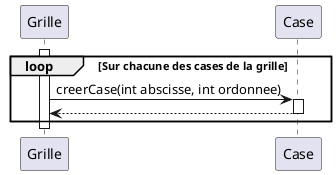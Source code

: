 @startuml
activate Grille
    loop Sur chacune des cases de la grille
        Grille -> Case : creerCase(int abscisse, int ordonnee)
        activate Case
            Grille <-- Case
        deactivate Case
    end
deactivate Grille
@enduml
